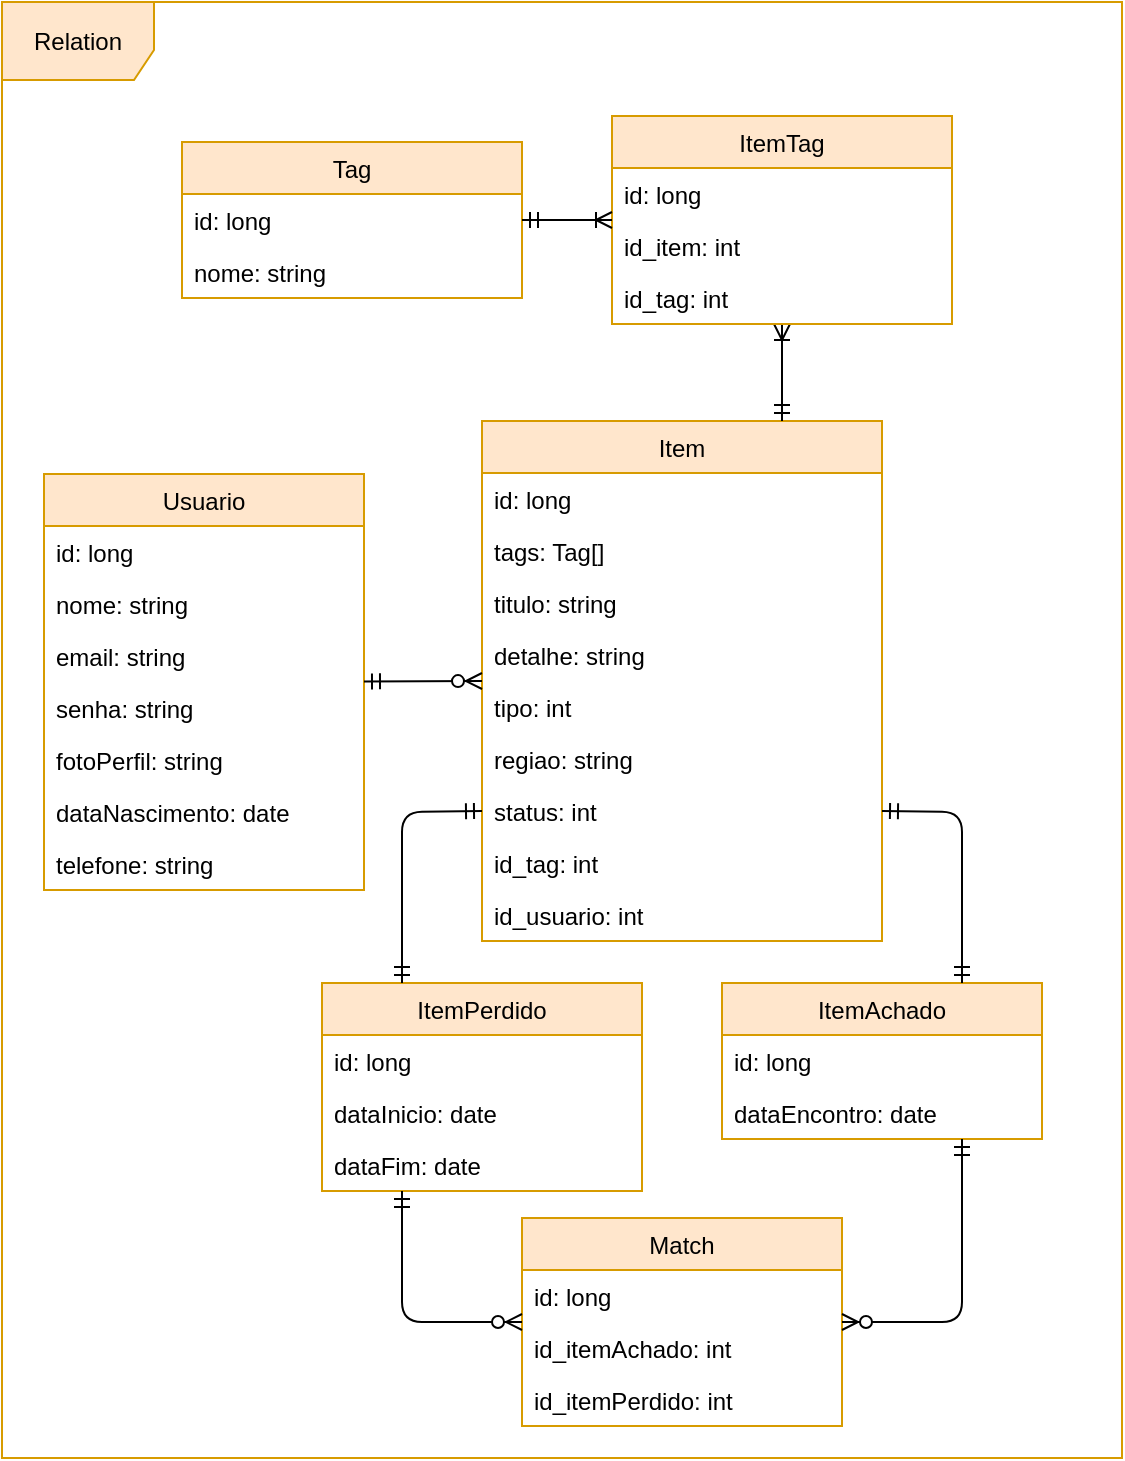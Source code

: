 <mxfile version="10.6.7" type="github"><diagram id="IBI9wd8QA1QnAnbkqZkt" name="Page-1"><mxGraphModel dx="88" dy="616" grid="1" gridSize="10" guides="1" tooltips="1" connect="1" arrows="1" fold="1" page="1" pageScale="1" pageWidth="826" pageHeight="1169" math="0" shadow="0"><root><mxCell id="0"/><mxCell id="1" parent="0"/><mxCell id="6DEmqIJtIR0QPMTtN_x5-93" value="Relation" style="shape=umlFrame;whiteSpace=wrap;html=1;width=76;height=39;fillColor=#ffe6cc;strokeColor=#d79b00;swimlaneFillColor=none;" parent="1" vertex="1"><mxGeometry x="880" y="112" width="560" height="728" as="geometry"/></mxCell><mxCell id="6DEmqIJtIR0QPMTtN_x5-1" value="Item" style="swimlane;fontStyle=0;childLayout=stackLayout;horizontal=1;startSize=26;fillColor=#ffe6cc;horizontalStack=0;resizeParent=1;resizeParentMax=0;resizeLast=0;collapsible=1;marginBottom=0;strokeColor=#d79b00;" parent="1" vertex="1"><mxGeometry x="1120" y="321.5" width="200" height="260" as="geometry"/></mxCell><mxCell id="6DEmqIJtIR0QPMTtN_x5-2" value="id: long" style="text;strokeColor=none;fillColor=none;align=left;verticalAlign=top;spacingLeft=4;spacingRight=4;overflow=hidden;rotatable=0;points=[[0,0.5],[1,0.5]];portConstraint=eastwest;" parent="6DEmqIJtIR0QPMTtN_x5-1" vertex="1"><mxGeometry y="26" width="200" height="26" as="geometry"/></mxCell><mxCell id="6DEmqIJtIR0QPMTtN_x5-3" value="tags: Tag[]" style="text;strokeColor=none;fillColor=none;align=left;verticalAlign=top;spacingLeft=4;spacingRight=4;overflow=hidden;rotatable=0;points=[[0,0.5],[1,0.5]];portConstraint=eastwest;" parent="6DEmqIJtIR0QPMTtN_x5-1" vertex="1"><mxGeometry y="52" width="200" height="26" as="geometry"/></mxCell><mxCell id="6DEmqIJtIR0QPMTtN_x5-4" value="titulo: string" style="text;strokeColor=none;fillColor=none;align=left;verticalAlign=top;spacingLeft=4;spacingRight=4;overflow=hidden;rotatable=0;points=[[0,0.5],[1,0.5]];portConstraint=eastwest;" parent="6DEmqIJtIR0QPMTtN_x5-1" vertex="1"><mxGeometry y="78" width="200" height="26" as="geometry"/></mxCell><mxCell id="6DEmqIJtIR0QPMTtN_x5-5" value="detalhe: string" style="text;strokeColor=none;fillColor=none;align=left;verticalAlign=top;spacingLeft=4;spacingRight=4;overflow=hidden;rotatable=0;points=[[0,0.5],[1,0.5]];portConstraint=eastwest;" parent="6DEmqIJtIR0QPMTtN_x5-1" vertex="1"><mxGeometry y="104" width="200" height="26" as="geometry"/></mxCell><mxCell id="6DEmqIJtIR0QPMTtN_x5-6" value="tipo: int" style="text;strokeColor=none;fillColor=none;align=left;verticalAlign=top;spacingLeft=4;spacingRight=4;overflow=hidden;rotatable=0;points=[[0,0.5],[1,0.5]];portConstraint=eastwest;" parent="6DEmqIJtIR0QPMTtN_x5-1" vertex="1"><mxGeometry y="130" width="200" height="26" as="geometry"/></mxCell><mxCell id="6DEmqIJtIR0QPMTtN_x5-7" value="regiao: string" style="text;strokeColor=none;fillColor=none;align=left;verticalAlign=top;spacingLeft=4;spacingRight=4;overflow=hidden;rotatable=0;points=[[0,0.5],[1,0.5]];portConstraint=eastwest;" parent="6DEmqIJtIR0QPMTtN_x5-1" vertex="1"><mxGeometry y="156" width="200" height="26" as="geometry"/></mxCell><mxCell id="6DEmqIJtIR0QPMTtN_x5-9" value="status: int&#10;" style="text;strokeColor=none;fillColor=none;align=left;verticalAlign=top;spacingLeft=4;spacingRight=4;overflow=hidden;rotatable=0;points=[[0,0.5],[1,0.5]];portConstraint=eastwest;" parent="6DEmqIJtIR0QPMTtN_x5-1" vertex="1"><mxGeometry y="182" width="200" height="26" as="geometry"/></mxCell><mxCell id="6DEmqIJtIR0QPMTtN_x5-8" value="id_tag: int" style="text;strokeColor=none;fillColor=none;align=left;verticalAlign=top;spacingLeft=4;spacingRight=4;overflow=hidden;rotatable=0;points=[[0,0.5],[1,0.5]];portConstraint=eastwest;" parent="6DEmqIJtIR0QPMTtN_x5-1" vertex="1"><mxGeometry y="208" width="200" height="26" as="geometry"/></mxCell><mxCell id="6DEmqIJtIR0QPMTtN_x5-67" value="id_usuario: int" style="text;strokeColor=none;fillColor=none;align=left;verticalAlign=top;spacingLeft=4;spacingRight=4;overflow=hidden;rotatable=0;points=[[0,0.5],[1,0.5]];portConstraint=eastwest;" parent="6DEmqIJtIR0QPMTtN_x5-1" vertex="1"><mxGeometry y="234" width="200" height="26" as="geometry"/></mxCell><mxCell id="6DEmqIJtIR0QPMTtN_x5-10" value="Tag" style="swimlane;fontStyle=0;childLayout=stackLayout;horizontal=1;startSize=26;fillColor=#ffe6cc;horizontalStack=0;resizeParent=1;resizeParentMax=0;resizeLast=0;collapsible=1;marginBottom=0;strokeColor=#d79b00;" parent="1" vertex="1"><mxGeometry x="970" y="182" width="170" height="78" as="geometry"><mxRectangle x="615" y="27" width="80" height="26" as="alternateBounds"/></mxGeometry></mxCell><mxCell id="6DEmqIJtIR0QPMTtN_x5-11" value="id: long" style="text;strokeColor=none;fillColor=none;align=left;verticalAlign=top;spacingLeft=4;spacingRight=4;overflow=hidden;rotatable=0;points=[[0,0.5],[1,0.5]];portConstraint=eastwest;" parent="6DEmqIJtIR0QPMTtN_x5-10" vertex="1"><mxGeometry y="26" width="170" height="26" as="geometry"/></mxCell><mxCell id="6DEmqIJtIR0QPMTtN_x5-12" value="nome: string" style="text;strokeColor=none;fillColor=none;align=left;verticalAlign=top;spacingLeft=4;spacingRight=4;overflow=hidden;rotatable=0;points=[[0,0.5],[1,0.5]];portConstraint=eastwest;" parent="6DEmqIJtIR0QPMTtN_x5-10" vertex="1"><mxGeometry y="52" width="170" height="26" as="geometry"/></mxCell><mxCell id="6DEmqIJtIR0QPMTtN_x5-13" value="ItemPerdido" style="swimlane;fontStyle=0;childLayout=stackLayout;horizontal=1;startSize=26;fillColor=#ffe6cc;horizontalStack=0;resizeParent=1;resizeParentMax=0;resizeLast=0;collapsible=1;marginBottom=0;strokeColor=#d79b00;" parent="1" vertex="1"><mxGeometry x="1040" y="602.5" width="160" height="104" as="geometry"/></mxCell><mxCell id="6DEmqIJtIR0QPMTtN_x5-14" value="id: long" style="text;strokeColor=none;fillColor=none;align=left;verticalAlign=top;spacingLeft=4;spacingRight=4;overflow=hidden;rotatable=0;points=[[0,0.5],[1,0.5]];portConstraint=eastwest;" parent="6DEmqIJtIR0QPMTtN_x5-13" vertex="1"><mxGeometry y="26" width="160" height="26" as="geometry"/></mxCell><mxCell id="6DEmqIJtIR0QPMTtN_x5-15" value="dataInicio: date" style="text;strokeColor=none;fillColor=none;align=left;verticalAlign=top;spacingLeft=4;spacingRight=4;overflow=hidden;rotatable=0;points=[[0,0.5],[1,0.5]];portConstraint=eastwest;" parent="6DEmqIJtIR0QPMTtN_x5-13" vertex="1"><mxGeometry y="52" width="160" height="26" as="geometry"/></mxCell><mxCell id="6DEmqIJtIR0QPMTtN_x5-16" value="dataFim: date" style="text;strokeColor=none;fillColor=none;align=left;verticalAlign=top;spacingLeft=4;spacingRight=4;overflow=hidden;rotatable=0;points=[[0,0.5],[1,0.5]];portConstraint=eastwest;" parent="6DEmqIJtIR0QPMTtN_x5-13" vertex="1"><mxGeometry y="78" width="160" height="26" as="geometry"/></mxCell><mxCell id="6DEmqIJtIR0QPMTtN_x5-17" value="ItemAchado" style="swimlane;fontStyle=0;childLayout=stackLayout;horizontal=1;startSize=26;fillColor=#ffe6cc;horizontalStack=0;resizeParent=1;resizeParentMax=0;resizeLast=0;collapsible=1;marginBottom=0;strokeColor=#d79b00;" parent="1" vertex="1"><mxGeometry x="1240" y="602.5" width="160" height="78" as="geometry"/></mxCell><mxCell id="6DEmqIJtIR0QPMTtN_x5-18" value="id: long" style="text;strokeColor=none;fillColor=none;align=left;verticalAlign=top;spacingLeft=4;spacingRight=4;overflow=hidden;rotatable=0;points=[[0,0.5],[1,0.5]];portConstraint=eastwest;" parent="6DEmqIJtIR0QPMTtN_x5-17" vertex="1"><mxGeometry y="26" width="160" height="26" as="geometry"/></mxCell><mxCell id="6DEmqIJtIR0QPMTtN_x5-19" value="dataEncontro: date" style="text;strokeColor=none;fillColor=none;align=left;verticalAlign=top;spacingLeft=4;spacingRight=4;overflow=hidden;rotatable=0;points=[[0,0.5],[1,0.5]];portConstraint=eastwest;" parent="6DEmqIJtIR0QPMTtN_x5-17" vertex="1"><mxGeometry y="52" width="160" height="26" as="geometry"/></mxCell><mxCell id="6DEmqIJtIR0QPMTtN_x5-20" value="Usuario" style="swimlane;fontStyle=0;childLayout=stackLayout;horizontal=1;startSize=26;fillColor=#ffe6cc;horizontalStack=0;resizeParent=1;resizeParentMax=0;resizeLast=0;collapsible=1;marginBottom=0;strokeColor=#d79b00;" parent="1" vertex="1"><mxGeometry x="901" y="348" width="160" height="208" as="geometry"><mxRectangle x="310" y="66" width="70" height="26" as="alternateBounds"/></mxGeometry></mxCell><mxCell id="6DEmqIJtIR0QPMTtN_x5-21" value="id: long" style="text;strokeColor=none;fillColor=none;align=left;verticalAlign=top;spacingLeft=4;spacingRight=4;overflow=hidden;rotatable=0;points=[[0,0.5],[1,0.5]];portConstraint=eastwest;" parent="6DEmqIJtIR0QPMTtN_x5-20" vertex="1"><mxGeometry y="26" width="160" height="26" as="geometry"/></mxCell><mxCell id="6DEmqIJtIR0QPMTtN_x5-22" value="nome: string" style="text;strokeColor=none;fillColor=none;align=left;verticalAlign=top;spacingLeft=4;spacingRight=4;overflow=hidden;rotatable=0;points=[[0,0.5],[1,0.5]];portConstraint=eastwest;" parent="6DEmqIJtIR0QPMTtN_x5-20" vertex="1"><mxGeometry y="52" width="160" height="26" as="geometry"/></mxCell><mxCell id="6DEmqIJtIR0QPMTtN_x5-23" value="email: string" style="text;strokeColor=none;fillColor=none;align=left;verticalAlign=top;spacingLeft=4;spacingRight=4;overflow=hidden;rotatable=0;points=[[0,0.5],[1,0.5]];portConstraint=eastwest;" parent="6DEmqIJtIR0QPMTtN_x5-20" vertex="1"><mxGeometry y="78" width="160" height="26" as="geometry"/></mxCell><mxCell id="6DEmqIJtIR0QPMTtN_x5-24" value="senha: string" style="text;strokeColor=none;fillColor=none;align=left;verticalAlign=top;spacingLeft=4;spacingRight=4;overflow=hidden;rotatable=0;points=[[0,0.5],[1,0.5]];portConstraint=eastwest;" parent="6DEmqIJtIR0QPMTtN_x5-20" vertex="1"><mxGeometry y="104" width="160" height="26" as="geometry"/></mxCell><mxCell id="6DEmqIJtIR0QPMTtN_x5-25" value="fotoPerfil: string" style="text;strokeColor=none;fillColor=none;align=left;verticalAlign=top;spacingLeft=4;spacingRight=4;overflow=hidden;rotatable=0;points=[[0,0.5],[1,0.5]];portConstraint=eastwest;" parent="6DEmqIJtIR0QPMTtN_x5-20" vertex="1"><mxGeometry y="130" width="160" height="26" as="geometry"/></mxCell><mxCell id="6DEmqIJtIR0QPMTtN_x5-26" value="dataNascimento: date" style="text;strokeColor=none;fillColor=none;align=left;verticalAlign=top;spacingLeft=4;spacingRight=4;overflow=hidden;rotatable=0;points=[[0,0.5],[1,0.5]];portConstraint=eastwest;" parent="6DEmqIJtIR0QPMTtN_x5-20" vertex="1"><mxGeometry y="156" width="160" height="26" as="geometry"/></mxCell><mxCell id="6DEmqIJtIR0QPMTtN_x5-27" value="telefone: string" style="text;strokeColor=none;fillColor=none;align=left;verticalAlign=top;spacingLeft=4;spacingRight=4;overflow=hidden;rotatable=0;points=[[0,0.5],[1,0.5]];portConstraint=eastwest;" parent="6DEmqIJtIR0QPMTtN_x5-20" vertex="1"><mxGeometry y="182" width="160" height="26" as="geometry"/></mxCell><mxCell id="6DEmqIJtIR0QPMTtN_x5-44" value="" style="fontSize=12;html=1;endArrow=ERmandOne;startArrow=ERmandOne;entryX=0;entryY=0.75;entryDx=0;entryDy=0;exitX=0.25;exitY=0;exitDx=0;exitDy=0;" parent="1" source="6DEmqIJtIR0QPMTtN_x5-13" target="6DEmqIJtIR0QPMTtN_x5-1" edge="1"><mxGeometry width="100" height="100" relative="1" as="geometry"><mxPoint x="930" y="704.5" as="sourcePoint"/><mxPoint x="960" y="604.5" as="targetPoint"/><Array as="points"><mxPoint x="1080" y="517"/></Array></mxGeometry></mxCell><mxCell id="6DEmqIJtIR0QPMTtN_x5-45" value="" style="fontSize=12;html=1;endArrow=ERmandOne;startArrow=ERmandOne;entryX=1;entryY=0.75;entryDx=0;entryDy=0;exitX=0.75;exitY=0;exitDx=0;exitDy=0;" parent="1" source="6DEmqIJtIR0QPMTtN_x5-17" target="6DEmqIJtIR0QPMTtN_x5-1" edge="1"><mxGeometry width="100" height="100" relative="1" as="geometry"><mxPoint x="1090" y="600" as="sourcePoint"/><mxPoint x="1130" y="488" as="targetPoint"/><Array as="points"><mxPoint x="1360" y="517"/></Array></mxGeometry></mxCell><mxCell id="6DEmqIJtIR0QPMTtN_x5-46" value="" style="fontSize=12;html=1;endArrow=ERzeroToMany;startArrow=ERmandOne;entryX=0;entryY=0.5;entryDx=0;entryDy=0;endFill=1;" parent="1" source="6DEmqIJtIR0QPMTtN_x5-20" target="6DEmqIJtIR0QPMTtN_x5-1" edge="1"><mxGeometry width="100" height="100" relative="1" as="geometry"><mxPoint x="1050" y="260" as="sourcePoint"/><mxPoint x="1030" y="710" as="targetPoint"/><Array as="points"/></mxGeometry></mxCell><mxCell id="6DEmqIJtIR0QPMTtN_x5-47" value="" style="fontSize=12;html=1;endArrow=ERoneToMany;startArrow=ERmandOne;entryX=0.5;entryY=1;entryDx=0;entryDy=0;exitX=0.75;exitY=0;exitDx=0;exitDy=0;" parent="1" source="6DEmqIJtIR0QPMTtN_x5-1" target="NH5Djtg_YbBd94UTPr-T-1" edge="1"><mxGeometry width="100" height="100" relative="1" as="geometry"><mxPoint x="1050" y="371" as="sourcePoint"/><mxPoint x="1130" y="371" as="targetPoint"/></mxGeometry></mxCell><mxCell id="6DEmqIJtIR0QPMTtN_x5-68" value="Match" style="swimlane;fontStyle=0;childLayout=stackLayout;horizontal=1;startSize=26;fillColor=#ffe6cc;horizontalStack=0;resizeParent=1;resizeParentMax=0;resizeLast=0;collapsible=1;marginBottom=0;strokeColor=#d79b00;" parent="1" vertex="1"><mxGeometry x="1140" y="720" width="160" height="104" as="geometry"><mxRectangle x="310" y="66" width="70" height="26" as="alternateBounds"/></mxGeometry></mxCell><mxCell id="6DEmqIJtIR0QPMTtN_x5-69" value="id: long" style="text;strokeColor=none;fillColor=none;align=left;verticalAlign=top;spacingLeft=4;spacingRight=4;overflow=hidden;rotatable=0;points=[[0,0.5],[1,0.5]];portConstraint=eastwest;" parent="6DEmqIJtIR0QPMTtN_x5-68" vertex="1"><mxGeometry y="26" width="160" height="26" as="geometry"/></mxCell><mxCell id="6DEmqIJtIR0QPMTtN_x5-70" value="id_itemAchado: int" style="text;strokeColor=none;fillColor=none;align=left;verticalAlign=top;spacingLeft=4;spacingRight=4;overflow=hidden;rotatable=0;points=[[0,0.5],[1,0.5]];portConstraint=eastwest;" parent="6DEmqIJtIR0QPMTtN_x5-68" vertex="1"><mxGeometry y="52" width="160" height="26" as="geometry"/></mxCell><mxCell id="6DEmqIJtIR0QPMTtN_x5-71" value="id_itemPerdido: int" style="text;strokeColor=none;fillColor=none;align=left;verticalAlign=top;spacingLeft=4;spacingRight=4;overflow=hidden;rotatable=0;points=[[0,0.5],[1,0.5]];portConstraint=eastwest;" parent="6DEmqIJtIR0QPMTtN_x5-68" vertex="1"><mxGeometry y="78" width="160" height="26" as="geometry"/></mxCell><mxCell id="6DEmqIJtIR0QPMTtN_x5-77" value="" style="fontSize=12;html=1;endArrow=ERmandOne;startArrow=ERzeroToMany;entryX=0.75;entryY=1;entryDx=0;entryDy=0;startFill=1;" parent="1" source="6DEmqIJtIR0QPMTtN_x5-68" target="6DEmqIJtIR0QPMTtN_x5-17" edge="1"><mxGeometry width="100" height="100" relative="1" as="geometry"><mxPoint x="1040" y="480" as="sourcePoint"/><mxPoint x="1120" y="380" as="targetPoint"/><Array as="points"><mxPoint x="1360" y="772"/></Array></mxGeometry></mxCell><mxCell id="6DEmqIJtIR0QPMTtN_x5-78" value="" style="fontSize=12;html=1;endArrow=ERmandOne;startArrow=ERzeroToMany;entryX=0.25;entryY=1;entryDx=0;entryDy=0;startFill=1;" parent="1" source="6DEmqIJtIR0QPMTtN_x5-68" target="6DEmqIJtIR0QPMTtN_x5-13" edge="1"><mxGeometry width="100" height="100" relative="1" as="geometry"><mxPoint x="1050" y="490" as="sourcePoint"/><mxPoint x="1130" y="442" as="targetPoint"/><Array as="points"><mxPoint x="1080" y="772"/></Array></mxGeometry></mxCell><mxCell id="NH5Djtg_YbBd94UTPr-T-1" value="ItemTag" style="swimlane;fontStyle=0;childLayout=stackLayout;horizontal=1;startSize=26;fillColor=#ffe6cc;horizontalStack=0;resizeParent=1;resizeParentMax=0;resizeLast=0;collapsible=1;marginBottom=0;strokeColor=#d79b00;" vertex="1" parent="1"><mxGeometry x="1185" y="169" width="170" height="104" as="geometry"><mxRectangle x="615" y="27" width="80" height="26" as="alternateBounds"/></mxGeometry></mxCell><mxCell id="NH5Djtg_YbBd94UTPr-T-2" value="id: long" style="text;strokeColor=none;fillColor=none;align=left;verticalAlign=top;spacingLeft=4;spacingRight=4;overflow=hidden;rotatable=0;points=[[0,0.5],[1,0.5]];portConstraint=eastwest;" vertex="1" parent="NH5Djtg_YbBd94UTPr-T-1"><mxGeometry y="26" width="170" height="26" as="geometry"/></mxCell><mxCell id="NH5Djtg_YbBd94UTPr-T-3" value="id_item: int" style="text;strokeColor=none;fillColor=none;align=left;verticalAlign=top;spacingLeft=4;spacingRight=4;overflow=hidden;rotatable=0;points=[[0,0.5],[1,0.5]];portConstraint=eastwest;" vertex="1" parent="NH5Djtg_YbBd94UTPr-T-1"><mxGeometry y="52" width="170" height="26" as="geometry"/></mxCell><mxCell id="NH5Djtg_YbBd94UTPr-T-4" value="id_tag: int" style="text;strokeColor=none;fillColor=none;align=left;verticalAlign=top;spacingLeft=4;spacingRight=4;overflow=hidden;rotatable=0;points=[[0,0.5],[1,0.5]];portConstraint=eastwest;" vertex="1" parent="NH5Djtg_YbBd94UTPr-T-1"><mxGeometry y="78" width="170" height="26" as="geometry"/></mxCell><mxCell id="NH5Djtg_YbBd94UTPr-T-5" value="" style="fontSize=12;html=1;endArrow=ERoneToMany;startArrow=ERmandOne;" edge="1" parent="1" source="6DEmqIJtIR0QPMTtN_x5-10" target="NH5Djtg_YbBd94UTPr-T-1"><mxGeometry width="100" height="100" relative="1" as="geometry"><mxPoint x="1168" y="283" as="sourcePoint"/><mxPoint x="1184.846" y="331.5" as="targetPoint"/></mxGeometry></mxCell></root></mxGraphModel></diagram></mxfile>